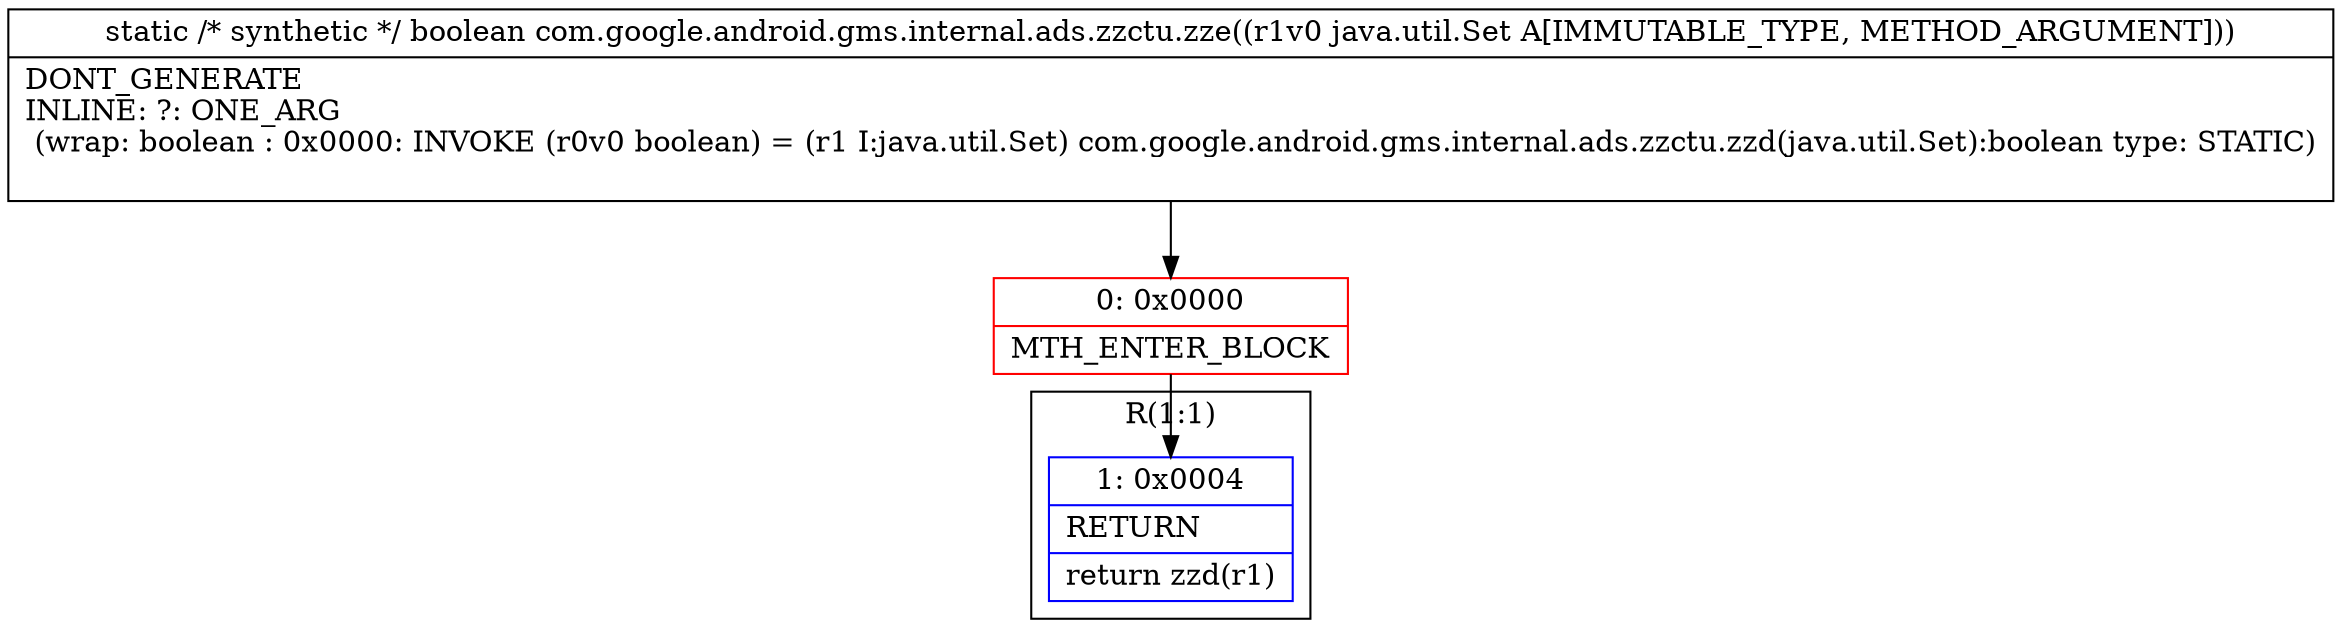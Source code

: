 digraph "CFG forcom.google.android.gms.internal.ads.zzctu.zze(Ljava\/util\/Set;)Z" {
subgraph cluster_Region_960306992 {
label = "R(1:1)";
node [shape=record,color=blue];
Node_1 [shape=record,label="{1\:\ 0x0004|RETURN\l|return zzd(r1)\l}"];
}
Node_0 [shape=record,color=red,label="{0\:\ 0x0000|MTH_ENTER_BLOCK\l}"];
MethodNode[shape=record,label="{static \/* synthetic *\/ boolean com.google.android.gms.internal.ads.zzctu.zze((r1v0 java.util.Set A[IMMUTABLE_TYPE, METHOD_ARGUMENT]))  | DONT_GENERATE\lINLINE: ?: ONE_ARG  \l  (wrap: boolean : 0x0000: INVOKE  (r0v0 boolean) = (r1 I:java.util.Set) com.google.android.gms.internal.ads.zzctu.zzd(java.util.Set):boolean type: STATIC)\l\l}"];
MethodNode -> Node_0;
Node_0 -> Node_1;
}

